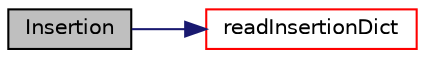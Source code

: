 digraph "Insertion"
{
 // LATEX_PDF_SIZE
  edge [fontname="Helvetica",fontsize="10",labelfontname="Helvetica",labelfontsize="10"];
  node [fontname="Helvetica",fontsize="10",shape=record];
  rankdir="LR";
  Node1 [label="Insertion",height=0.2,width=0.4,color="black", fillcolor="grey75", style="filled", fontcolor="black",tooltip=" "];
  Node1 -> Node2 [color="midnightblue",fontsize="10",style="solid",fontname="Helvetica"];
  Node2 [label="readInsertionDict",height=0.2,width=0.4,color="red", fillcolor="white", style="filled",URL="$classpFlow_1_1Insertion.html#ab57273124a2ab991a9d66707d92ed5fe",tooltip=" "];
}
